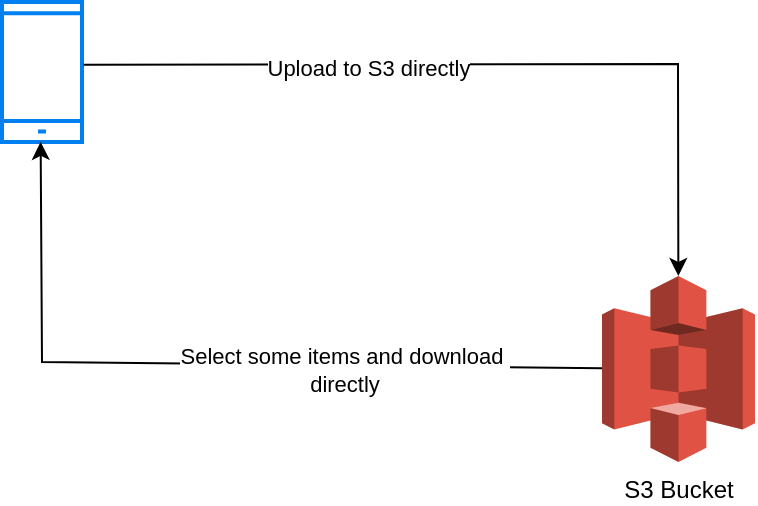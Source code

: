 <mxfile version="24.0.1" type="github">
  <diagram name="Page-1" id="aPnbpQnDHexMjiSY9RXR">
    <mxGraphModel dx="918" dy="592" grid="1" gridSize="10" guides="1" tooltips="1" connect="1" arrows="1" fold="1" page="1" pageScale="1" pageWidth="850" pageHeight="1100" math="0" shadow="0">
      <root>
        <mxCell id="0" />
        <mxCell id="1" parent="0" />
        <mxCell id="y7g6OVNDeZIhhrAD-rWV-2" value="S3 Bucket" style="outlineConnect=0;dashed=0;verticalLabelPosition=bottom;verticalAlign=top;align=center;html=1;shape=mxgraph.aws3.s3;fillColor=#E05243;gradientColor=none;" vertex="1" parent="1">
          <mxGeometry x="420" y="307" width="76.5" height="93" as="geometry" />
        </mxCell>
        <mxCell id="y7g6OVNDeZIhhrAD-rWV-4" value="" style="html=1;verticalLabelPosition=bottom;align=center;labelBackgroundColor=#ffffff;verticalAlign=top;strokeWidth=2;strokeColor=#0080F0;shadow=0;dashed=0;shape=mxgraph.ios7.icons.smartphone;" vertex="1" parent="1">
          <mxGeometry x="120" y="170" width="40" height="70" as="geometry" />
        </mxCell>
        <mxCell id="y7g6OVNDeZIhhrAD-rWV-5" value="" style="endArrow=classic;html=1;rounded=0;exitX=1.021;exitY=0.449;exitDx=0;exitDy=0;exitPerimeter=0;" edge="1" parent="1" source="y7g6OVNDeZIhhrAD-rWV-4" target="y7g6OVNDeZIhhrAD-rWV-2">
          <mxGeometry width="50" height="50" relative="1" as="geometry">
            <mxPoint x="410" y="440" as="sourcePoint" />
            <mxPoint x="460" y="390" as="targetPoint" />
            <Array as="points">
              <mxPoint x="458" y="201" />
            </Array>
          </mxGeometry>
        </mxCell>
        <mxCell id="y7g6OVNDeZIhhrAD-rWV-6" value="Upload to S3 directly" style="edgeLabel;html=1;align=center;verticalAlign=middle;resizable=0;points=[];" vertex="1" connectable="0" parent="y7g6OVNDeZIhhrAD-rWV-5">
          <mxGeometry x="0.115" y="2" relative="1" as="geometry">
            <mxPoint x="-83" y="4" as="offset" />
          </mxGeometry>
        </mxCell>
        <mxCell id="y7g6OVNDeZIhhrAD-rWV-7" value="" style="endArrow=classic;html=1;rounded=0;entryX=0.483;entryY=0.999;entryDx=0;entryDy=0;entryPerimeter=0;" edge="1" parent="1" source="y7g6OVNDeZIhhrAD-rWV-2" target="y7g6OVNDeZIhhrAD-rWV-4">
          <mxGeometry width="50" height="50" relative="1" as="geometry">
            <mxPoint x="410" y="380" as="sourcePoint" />
            <mxPoint x="460" y="330" as="targetPoint" />
            <Array as="points">
              <mxPoint x="140" y="350" />
            </Array>
          </mxGeometry>
        </mxCell>
        <mxCell id="y7g6OVNDeZIhhrAD-rWV-8" value="Select some items and download&amp;nbsp;&lt;div&gt;directly&lt;/div&gt;" style="edgeLabel;html=1;align=center;verticalAlign=middle;resizable=0;points=[];" vertex="1" connectable="0" parent="y7g6OVNDeZIhhrAD-rWV-7">
          <mxGeometry x="-0.004" y="-3" relative="1" as="geometry">
            <mxPoint x="65" y="6" as="offset" />
          </mxGeometry>
        </mxCell>
      </root>
    </mxGraphModel>
  </diagram>
</mxfile>
